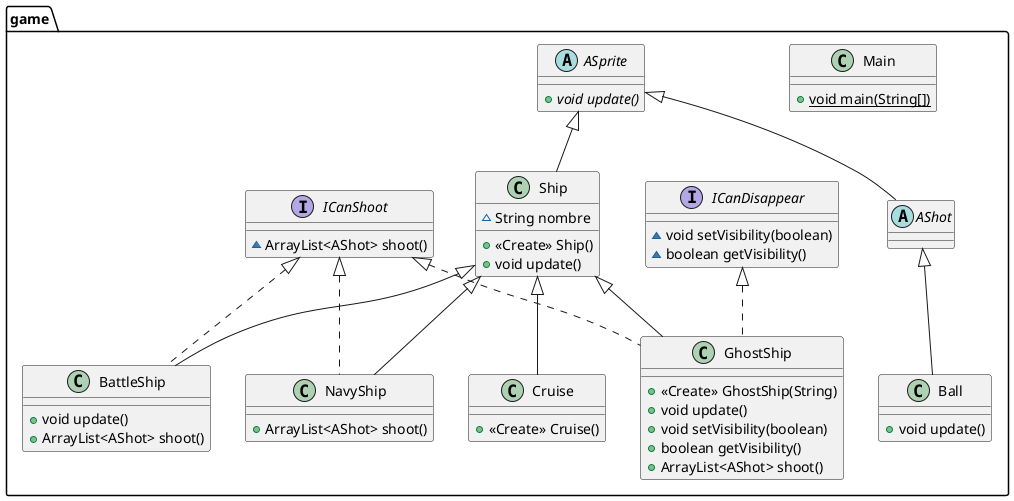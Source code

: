 @startuml
class game.NavyShip {
+ ArrayList<AShot> shoot()
}
class game.BattleShip {
+ void update()
+ ArrayList<AShot> shoot()
}
class game.Cruise {
+ <<Create>> Cruise()
}
class game.GhostShip {
+ <<Create>> GhostShip(String)
+ void update()
+ void setVisibility(boolean)
+ boolean getVisibility()
+ ArrayList<AShot> shoot()
}
class game.Main {
+ {static} void main(String[])
}
interface game.ICanDisappear {
~ void setVisibility(boolean)
~ boolean getVisibility()
}
class game.Ship {
~ String nombre
+ <<Create>> Ship()
+ void update()
}
abstract class game.ASprite {
+ {abstract}void update()
}
abstract class game.AShot {
}
interface game.ICanShoot {
~ ArrayList<AShot> shoot()
}
class game.Ball {
+ void update()
}


game.ICanShoot <|.. game.NavyShip
game.Ship <|-- game.NavyShip
game.ICanShoot <|.. game.BattleShip
game.Ship <|-- game.BattleShip
game.Ship <|-- game.Cruise
game.ICanDisappear <|.. game.GhostShip
game.ICanShoot <|.. game.GhostShip
game.Ship <|-- game.GhostShip
game.ASprite <|-- game.Ship
game.ASprite <|-- game.AShot
game.AShot <|-- game.Ball
@enduml